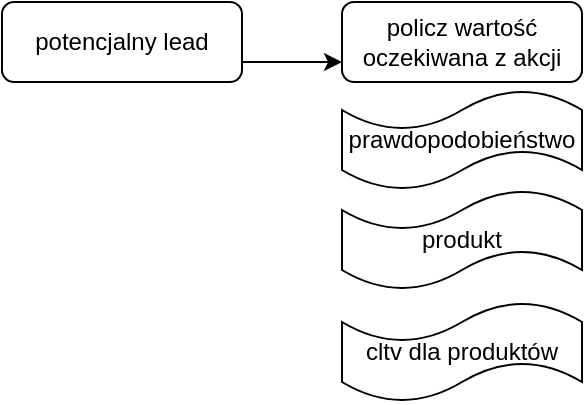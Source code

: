 <mxfile version="12.8.5" type="github">
  <diagram id="C5RBs43oDa-KdzZeNtuy" name="Page-1">
    <mxGraphModel dx="1248" dy="627" grid="1" gridSize="10" guides="1" tooltips="1" connect="1" arrows="1" fold="1" page="1" pageScale="1" pageWidth="827" pageHeight="1169" math="0" shadow="0">
      <root>
        <mxCell id="WIyWlLk6GJQsqaUBKTNV-0" />
        <mxCell id="WIyWlLk6GJQsqaUBKTNV-1" parent="WIyWlLk6GJQsqaUBKTNV-0" />
        <mxCell id="WIyWlLk6GJQsqaUBKTNV-3" value="potencjalny lead" style="rounded=1;whiteSpace=wrap;html=1;fontSize=12;glass=0;strokeWidth=1;shadow=0;" parent="WIyWlLk6GJQsqaUBKTNV-1" vertex="1">
          <mxGeometry x="30" y="160" width="120" height="40" as="geometry" />
        </mxCell>
        <mxCell id="OFxlPEd7bwp5kQd3wbr0-0" value="policz wartość oczekiwana z akcji" style="rounded=1;whiteSpace=wrap;html=1;fontSize=12;glass=0;strokeWidth=1;shadow=0;" vertex="1" parent="WIyWlLk6GJQsqaUBKTNV-1">
          <mxGeometry x="200" y="160" width="120" height="40" as="geometry" />
        </mxCell>
        <mxCell id="OFxlPEd7bwp5kQd3wbr0-1" value="" style="endArrow=classic;html=1;exitX=1;exitY=0.75;exitDx=0;exitDy=0;entryX=0;entryY=0.75;entryDx=0;entryDy=0;" edge="1" parent="WIyWlLk6GJQsqaUBKTNV-1" source="WIyWlLk6GJQsqaUBKTNV-3" target="OFxlPEd7bwp5kQd3wbr0-0">
          <mxGeometry width="50" height="50" relative="1" as="geometry">
            <mxPoint x="390" y="350" as="sourcePoint" />
            <mxPoint x="440" y="300" as="targetPoint" />
          </mxGeometry>
        </mxCell>
        <mxCell id="OFxlPEd7bwp5kQd3wbr0-3" value="prawdopodobieństwo" style="shape=tape;whiteSpace=wrap;html=1;" vertex="1" parent="WIyWlLk6GJQsqaUBKTNV-1">
          <mxGeometry x="200" y="204" width="120" height="50" as="geometry" />
        </mxCell>
        <mxCell id="OFxlPEd7bwp5kQd3wbr0-4" value="produkt" style="shape=tape;whiteSpace=wrap;html=1;" vertex="1" parent="WIyWlLk6GJQsqaUBKTNV-1">
          <mxGeometry x="200" y="254" width="120" height="50" as="geometry" />
        </mxCell>
        <mxCell id="OFxlPEd7bwp5kQd3wbr0-5" value="cltv dla produktów" style="shape=tape;whiteSpace=wrap;html=1;" vertex="1" parent="WIyWlLk6GJQsqaUBKTNV-1">
          <mxGeometry x="200" y="310" width="120" height="50" as="geometry" />
        </mxCell>
      </root>
    </mxGraphModel>
  </diagram>
</mxfile>
